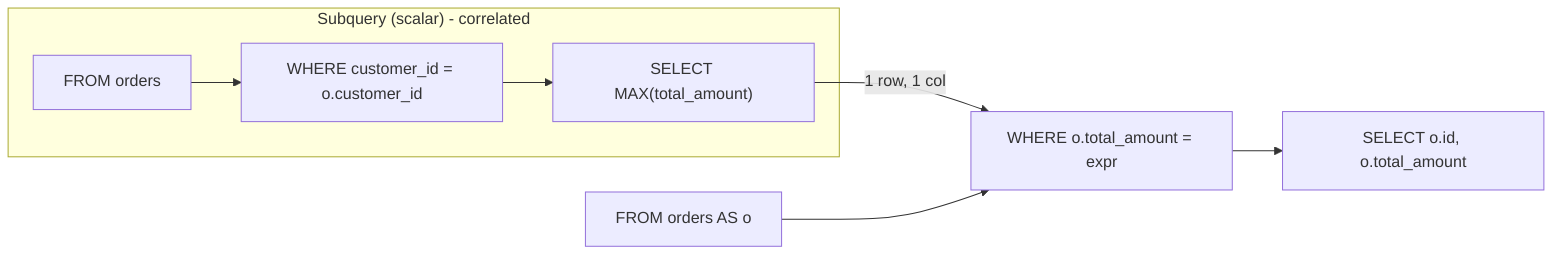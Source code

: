 flowchart LR
    node_0[FROM orders AS o]
    node_1["WHERE o.total_amount = expr"]
    subgraph subquery_node_2 ["Subquery (scalar) - correlated"]
        direction TB
        subq_2_node_0[FROM orders]
        subq_2_node_1["WHERE customer_id = o.customer_id"]
        subq_2_node_2["SELECT MAX(total_amount)"]
        subq_2_node_0 --> subq_2_node_1
        subq_2_node_1 --> subq_2_node_2
    end
    subq_2_node_2 -->|1 row, 1 col| node_1
    node_3["SELECT o.id, o.total_amount"]
    node_0 --> node_1
    node_1 --> node_3